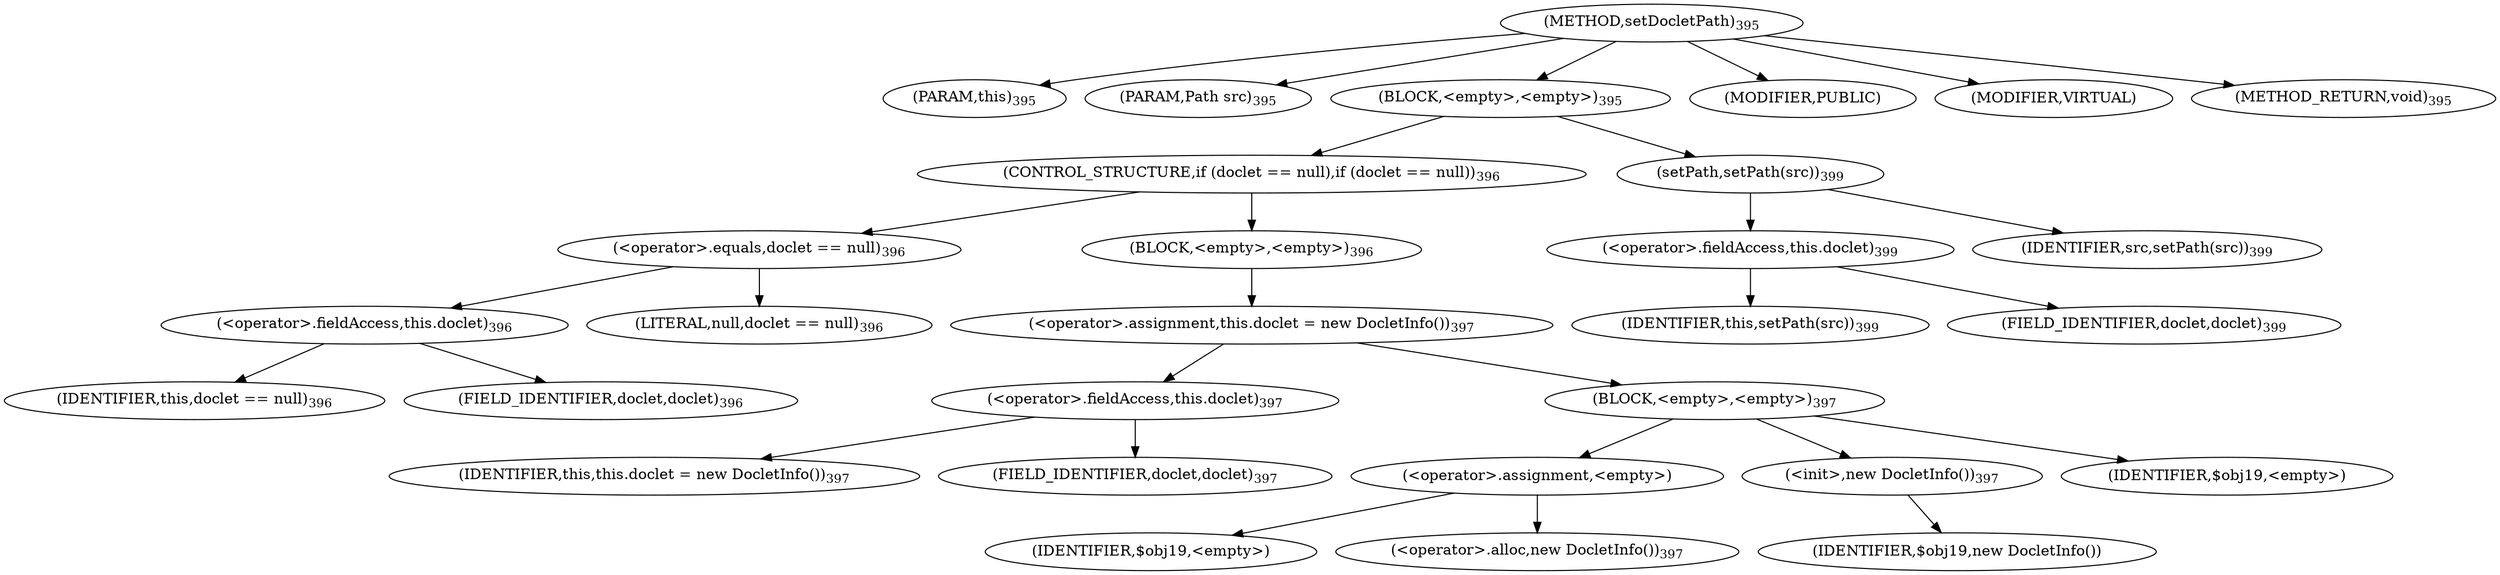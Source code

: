 digraph "setDocletPath" {  
"1255" [label = <(METHOD,setDocletPath)<SUB>395</SUB>> ]
"1256" [label = <(PARAM,this)<SUB>395</SUB>> ]
"1257" [label = <(PARAM,Path src)<SUB>395</SUB>> ]
"1258" [label = <(BLOCK,&lt;empty&gt;,&lt;empty&gt;)<SUB>395</SUB>> ]
"1259" [label = <(CONTROL_STRUCTURE,if (doclet == null),if (doclet == null))<SUB>396</SUB>> ]
"1260" [label = <(&lt;operator&gt;.equals,doclet == null)<SUB>396</SUB>> ]
"1261" [label = <(&lt;operator&gt;.fieldAccess,this.doclet)<SUB>396</SUB>> ]
"1262" [label = <(IDENTIFIER,this,doclet == null)<SUB>396</SUB>> ]
"1263" [label = <(FIELD_IDENTIFIER,doclet,doclet)<SUB>396</SUB>> ]
"1264" [label = <(LITERAL,null,doclet == null)<SUB>396</SUB>> ]
"1265" [label = <(BLOCK,&lt;empty&gt;,&lt;empty&gt;)<SUB>396</SUB>> ]
"1266" [label = <(&lt;operator&gt;.assignment,this.doclet = new DocletInfo())<SUB>397</SUB>> ]
"1267" [label = <(&lt;operator&gt;.fieldAccess,this.doclet)<SUB>397</SUB>> ]
"1268" [label = <(IDENTIFIER,this,this.doclet = new DocletInfo())<SUB>397</SUB>> ]
"1269" [label = <(FIELD_IDENTIFIER,doclet,doclet)<SUB>397</SUB>> ]
"1270" [label = <(BLOCK,&lt;empty&gt;,&lt;empty&gt;)<SUB>397</SUB>> ]
"1271" [label = <(&lt;operator&gt;.assignment,&lt;empty&gt;)> ]
"1272" [label = <(IDENTIFIER,$obj19,&lt;empty&gt;)> ]
"1273" [label = <(&lt;operator&gt;.alloc,new DocletInfo())<SUB>397</SUB>> ]
"1274" [label = <(&lt;init&gt;,new DocletInfo())<SUB>397</SUB>> ]
"1275" [label = <(IDENTIFIER,$obj19,new DocletInfo())> ]
"1276" [label = <(IDENTIFIER,$obj19,&lt;empty&gt;)> ]
"1277" [label = <(setPath,setPath(src))<SUB>399</SUB>> ]
"1278" [label = <(&lt;operator&gt;.fieldAccess,this.doclet)<SUB>399</SUB>> ]
"1279" [label = <(IDENTIFIER,this,setPath(src))<SUB>399</SUB>> ]
"1280" [label = <(FIELD_IDENTIFIER,doclet,doclet)<SUB>399</SUB>> ]
"1281" [label = <(IDENTIFIER,src,setPath(src))<SUB>399</SUB>> ]
"1282" [label = <(MODIFIER,PUBLIC)> ]
"1283" [label = <(MODIFIER,VIRTUAL)> ]
"1284" [label = <(METHOD_RETURN,void)<SUB>395</SUB>> ]
  "1255" -> "1256" 
  "1255" -> "1257" 
  "1255" -> "1258" 
  "1255" -> "1282" 
  "1255" -> "1283" 
  "1255" -> "1284" 
  "1258" -> "1259" 
  "1258" -> "1277" 
  "1259" -> "1260" 
  "1259" -> "1265" 
  "1260" -> "1261" 
  "1260" -> "1264" 
  "1261" -> "1262" 
  "1261" -> "1263" 
  "1265" -> "1266" 
  "1266" -> "1267" 
  "1266" -> "1270" 
  "1267" -> "1268" 
  "1267" -> "1269" 
  "1270" -> "1271" 
  "1270" -> "1274" 
  "1270" -> "1276" 
  "1271" -> "1272" 
  "1271" -> "1273" 
  "1274" -> "1275" 
  "1277" -> "1278" 
  "1277" -> "1281" 
  "1278" -> "1279" 
  "1278" -> "1280" 
}
